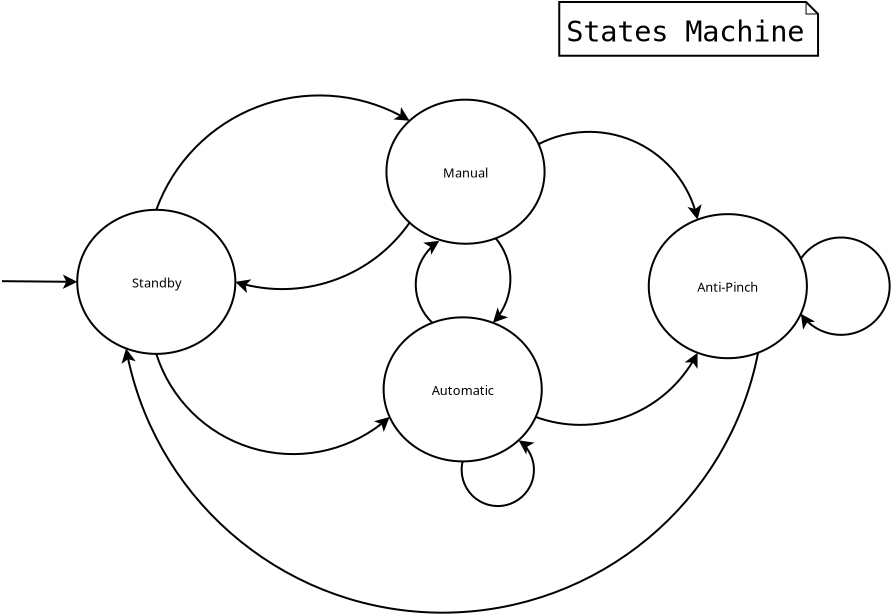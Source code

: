 <?xml version="1.0" encoding="UTF-8"?>
<dia:diagram xmlns:dia="http://www.lysator.liu.se/~alla/dia/">
  <dia:layer name="Fondo" visible="true" active="true">
    <dia:object type="Flowchart - Ellipse" version="0" id="O0">
      <dia:attribute name="obj_pos">
        <dia:point val="3.707,10.761"/>
      </dia:attribute>
      <dia:attribute name="obj_bb">
        <dia:rectangle val="3.657,10.711;11.664,18.014"/>
      </dia:attribute>
      <dia:attribute name="elem_corner">
        <dia:point val="3.707,10.761"/>
      </dia:attribute>
      <dia:attribute name="elem_width">
        <dia:real val="7.907"/>
      </dia:attribute>
      <dia:attribute name="elem_height">
        <dia:real val="7.203"/>
      </dia:attribute>
      <dia:attribute name="show_background">
        <dia:boolean val="true"/>
      </dia:attribute>
      <dia:attribute name="padding">
        <dia:real val="0.354"/>
      </dia:attribute>
      <dia:attribute name="text">
        <dia:composite type="text">
          <dia:attribute name="string">
            <dia:string>#Standby#</dia:string>
          </dia:attribute>
          <dia:attribute name="font">
            <dia:font family="sans" style="0" name="Helvetica"/>
          </dia:attribute>
          <dia:attribute name="height">
            <dia:real val="0.8"/>
          </dia:attribute>
          <dia:attribute name="pos">
            <dia:point val="7.66,14.603"/>
          </dia:attribute>
          <dia:attribute name="color">
            <dia:color val="#000000"/>
          </dia:attribute>
          <dia:attribute name="alignment">
            <dia:enum val="1"/>
          </dia:attribute>
        </dia:composite>
      </dia:attribute>
    </dia:object>
    <dia:object type="Flowchart - Ellipse" version="0" id="O1">
      <dia:attribute name="obj_pos">
        <dia:point val="19.167,5.254"/>
      </dia:attribute>
      <dia:attribute name="obj_bb">
        <dia:rectangle val="19.117,5.204;27.124,12.508"/>
      </dia:attribute>
      <dia:attribute name="elem_corner">
        <dia:point val="19.167,5.254"/>
      </dia:attribute>
      <dia:attribute name="elem_width">
        <dia:real val="7.907"/>
      </dia:attribute>
      <dia:attribute name="elem_height">
        <dia:real val="7.203"/>
      </dia:attribute>
      <dia:attribute name="show_background">
        <dia:boolean val="true"/>
      </dia:attribute>
      <dia:attribute name="padding">
        <dia:real val="0.354"/>
      </dia:attribute>
      <dia:attribute name="text">
        <dia:composite type="text">
          <dia:attribute name="string">
            <dia:string>#Manual#</dia:string>
          </dia:attribute>
          <dia:attribute name="font">
            <dia:font family="sans" style="0" name="Helvetica"/>
          </dia:attribute>
          <dia:attribute name="height">
            <dia:real val="0.8"/>
          </dia:attribute>
          <dia:attribute name="pos">
            <dia:point val="23.12,9.096"/>
          </dia:attribute>
          <dia:attribute name="color">
            <dia:color val="#000000"/>
          </dia:attribute>
          <dia:attribute name="alignment">
            <dia:enum val="1"/>
          </dia:attribute>
        </dia:composite>
      </dia:attribute>
    </dia:object>
    <dia:object type="Flowchart - Ellipse" version="0" id="O2">
      <dia:attribute name="obj_pos">
        <dia:point val="19.026,16.137"/>
      </dia:attribute>
      <dia:attribute name="obj_bb">
        <dia:rectangle val="18.976,16.087;26.982,23.39"/>
      </dia:attribute>
      <dia:attribute name="elem_corner">
        <dia:point val="19.026,16.137"/>
      </dia:attribute>
      <dia:attribute name="elem_width">
        <dia:real val="7.907"/>
      </dia:attribute>
      <dia:attribute name="elem_height">
        <dia:real val="7.203"/>
      </dia:attribute>
      <dia:attribute name="show_background">
        <dia:boolean val="true"/>
      </dia:attribute>
      <dia:attribute name="padding">
        <dia:real val="0.354"/>
      </dia:attribute>
      <dia:attribute name="text">
        <dia:composite type="text">
          <dia:attribute name="string">
            <dia:string>#Automatic#</dia:string>
          </dia:attribute>
          <dia:attribute name="font">
            <dia:font family="sans" style="0" name="Helvetica"/>
          </dia:attribute>
          <dia:attribute name="height">
            <dia:real val="0.8"/>
          </dia:attribute>
          <dia:attribute name="pos">
            <dia:point val="22.979,19.979"/>
          </dia:attribute>
          <dia:attribute name="color">
            <dia:color val="#000000"/>
          </dia:attribute>
          <dia:attribute name="alignment">
            <dia:enum val="1"/>
          </dia:attribute>
        </dia:composite>
      </dia:attribute>
    </dia:object>
    <dia:object type="Flowchart - Ellipse" version="0" id="O3">
      <dia:attribute name="obj_pos">
        <dia:point val="32.284,10.977"/>
      </dia:attribute>
      <dia:attribute name="obj_bb">
        <dia:rectangle val="32.234,10.927;40.24,18.231"/>
      </dia:attribute>
      <dia:attribute name="elem_corner">
        <dia:point val="32.284,10.977"/>
      </dia:attribute>
      <dia:attribute name="elem_width">
        <dia:real val="7.907"/>
      </dia:attribute>
      <dia:attribute name="elem_height">
        <dia:real val="7.203"/>
      </dia:attribute>
      <dia:attribute name="show_background">
        <dia:boolean val="true"/>
      </dia:attribute>
      <dia:attribute name="padding">
        <dia:real val="0.354"/>
      </dia:attribute>
      <dia:attribute name="text">
        <dia:composite type="text">
          <dia:attribute name="string">
            <dia:string>#Anti-Pinch#</dia:string>
          </dia:attribute>
          <dia:attribute name="font">
            <dia:font family="sans" style="0" name="Helvetica"/>
          </dia:attribute>
          <dia:attribute name="height">
            <dia:real val="0.8"/>
          </dia:attribute>
          <dia:attribute name="pos">
            <dia:point val="36.237,14.819"/>
          </dia:attribute>
          <dia:attribute name="color">
            <dia:color val="#000000"/>
          </dia:attribute>
          <dia:attribute name="alignment">
            <dia:enum val="1"/>
          </dia:attribute>
        </dia:composite>
      </dia:attribute>
    </dia:object>
    <dia:object type="Standard - Arc" version="0" id="O4">
      <dia:attribute name="obj_pos">
        <dia:point val="7.66,10.761"/>
      </dia:attribute>
      <dia:attribute name="obj_bb">
        <dia:rectangle val="7.597,4.992;20.389,10.825"/>
      </dia:attribute>
      <dia:attribute name="conn_endpoints">
        <dia:point val="7.66,10.761"/>
        <dia:point val="20.325,6.309"/>
      </dia:attribute>
      <dia:attribute name="curve_distance">
        <dia:real val="-3.183"/>
      </dia:attribute>
      <dia:attribute name="line_width">
        <dia:real val="0.1"/>
      </dia:attribute>
      <dia:attribute name="end_arrow">
        <dia:enum val="22"/>
      </dia:attribute>
      <dia:attribute name="end_arrow_length">
        <dia:real val="0.5"/>
      </dia:attribute>
      <dia:attribute name="end_arrow_width">
        <dia:real val="0.5"/>
      </dia:attribute>
      <dia:connections>
        <dia:connection handle="0" to="O0" connection="4"/>
        <dia:connection handle="1" to="O1" connection="6"/>
      </dia:connections>
    </dia:object>
    <dia:object type="Standard - Arc" version="0" id="O5">
      <dia:attribute name="obj_pos">
        <dia:point val="7.66,17.964"/>
      </dia:attribute>
      <dia:attribute name="obj_bb">
        <dia:rectangle val="7.599,17.903;19.388,23.026"/>
      </dia:attribute>
      <dia:attribute name="conn_endpoints">
        <dia:point val="7.66,17.964"/>
        <dia:point val="19.326,21.117"/>
      </dia:attribute>
      <dia:attribute name="curve_distance">
        <dia:real val="3.301"/>
      </dia:attribute>
      <dia:attribute name="line_width">
        <dia:real val="0.1"/>
      </dia:attribute>
      <dia:attribute name="end_arrow">
        <dia:enum val="22"/>
      </dia:attribute>
      <dia:attribute name="end_arrow_length">
        <dia:real val="0.5"/>
      </dia:attribute>
      <dia:attribute name="end_arrow_width">
        <dia:real val="0.5"/>
      </dia:attribute>
      <dia:connections>
        <dia:connection handle="0" to="O0" connection="12"/>
        <dia:connection handle="1" to="O2" connection="9"/>
      </dia:connections>
    </dia:object>
    <dia:object type="Standard - Arc" version="0" id="O6">
      <dia:attribute name="obj_pos">
        <dia:point val="22.979,23.34"/>
      </dia:attribute>
      <dia:attribute name="obj_bb">
        <dia:rectangle val="22.878,22.221;26.594,25.623"/>
      </dia:attribute>
      <dia:attribute name="conn_endpoints">
        <dia:point val="22.979,23.34"/>
        <dia:point val="25.774,22.285"/>
      </dia:attribute>
      <dia:attribute name="curve_distance">
        <dia:real val="2.826"/>
      </dia:attribute>
      <dia:attribute name="line_width">
        <dia:real val="0.1"/>
      </dia:attribute>
      <dia:attribute name="end_arrow">
        <dia:enum val="22"/>
      </dia:attribute>
      <dia:attribute name="end_arrow_length">
        <dia:real val="0.5"/>
      </dia:attribute>
      <dia:attribute name="end_arrow_width">
        <dia:real val="0.5"/>
      </dia:attribute>
      <dia:connections>
        <dia:connection handle="0" to="O2" connection="12"/>
        <dia:connection handle="1" to="O2" connection="14"/>
      </dia:connections>
    </dia:object>
    <dia:object type="Standard - Arc" version="0" id="O7">
      <dia:attribute name="obj_pos">
        <dia:point val="26.773,7.478"/>
      </dia:attribute>
      <dia:attribute name="obj_bb">
        <dia:rectangle val="26.706,6.812;34.928,11.318"/>
      </dia:attribute>
      <dia:attribute name="conn_endpoints">
        <dia:point val="26.773,7.478"/>
        <dia:point val="34.724,11.252"/>
      </dia:attribute>
      <dia:attribute name="curve_distance">
        <dia:real val="-2.178"/>
      </dia:attribute>
      <dia:attribute name="line_width">
        <dia:real val="0.1"/>
      </dia:attribute>
      <dia:attribute name="end_arrow">
        <dia:enum val="22"/>
      </dia:attribute>
      <dia:attribute name="end_arrow_length">
        <dia:real val="0.5"/>
      </dia:attribute>
      <dia:attribute name="end_arrow_width">
        <dia:real val="0.5"/>
      </dia:attribute>
      <dia:connections>
        <dia:connection handle="0" to="O1" connection="1"/>
        <dia:connection handle="1" to="O3" connection="5"/>
      </dia:connections>
    </dia:object>
    <dia:object type="Standard - Arc" version="0" id="O8">
      <dia:attribute name="obj_pos">
        <dia:point val="26.631,21.117"/>
      </dia:attribute>
      <dia:attribute name="obj_bb">
        <dia:rectangle val="26.566,17.842;34.789,21.563"/>
      </dia:attribute>
      <dia:attribute name="conn_endpoints">
        <dia:point val="26.631,21.117"/>
        <dia:point val="34.724,17.907"/>
      </dia:attribute>
      <dia:attribute name="curve_distance">
        <dia:real val="1.657"/>
      </dia:attribute>
      <dia:attribute name="line_width">
        <dia:real val="0.1"/>
      </dia:attribute>
      <dia:attribute name="end_arrow">
        <dia:enum val="22"/>
      </dia:attribute>
      <dia:attribute name="end_arrow_length">
        <dia:real val="0.5"/>
      </dia:attribute>
      <dia:attribute name="end_arrow_width">
        <dia:real val="0.5"/>
      </dia:attribute>
      <dia:connections>
        <dia:connection handle="0" to="O2" connection="15"/>
        <dia:connection handle="1" to="O3" connection="11"/>
      </dia:connections>
    </dia:object>
    <dia:object type="Standard - Arc" version="0" id="O9">
      <dia:attribute name="obj_pos">
        <dia:point val="37.75,17.907"/>
      </dia:attribute>
      <dia:attribute name="obj_bb">
        <dia:rectangle val="5.92,17.64;37.8,30.953"/>
      </dia:attribute>
      <dia:attribute name="conn_endpoints">
        <dia:point val="37.75,17.907"/>
        <dia:point val="6.148,17.69"/>
      </dia:attribute>
      <dia:attribute name="curve_distance">
        <dia:real val="-13.105"/>
      </dia:attribute>
      <dia:attribute name="line_width">
        <dia:real val="0.1"/>
      </dia:attribute>
      <dia:attribute name="end_arrow">
        <dia:enum val="22"/>
      </dia:attribute>
      <dia:attribute name="end_arrow_length">
        <dia:real val="0.5"/>
      </dia:attribute>
      <dia:attribute name="end_arrow_width">
        <dia:real val="0.5"/>
      </dia:attribute>
      <dia:connections>
        <dia:connection handle="0" to="O3" connection="13"/>
        <dia:connection handle="1" to="O0" connection="11"/>
      </dia:connections>
    </dia:object>
    <dia:object type="Standard - Arc" version="0" id="O10">
      <dia:attribute name="obj_pos">
        <dia:point val="20.325,11.403"/>
      </dia:attribute>
      <dia:attribute name="obj_bb">
        <dia:rectangle val="11.55,11.339;20.388,14.926"/>
      </dia:attribute>
      <dia:attribute name="conn_endpoints">
        <dia:point val="20.325,11.403"/>
        <dia:point val="11.614,14.363"/>
      </dia:attribute>
      <dia:attribute name="curve_distance">
        <dia:real val="-1.509"/>
      </dia:attribute>
      <dia:attribute name="line_width">
        <dia:real val="0.1"/>
      </dia:attribute>
      <dia:attribute name="end_arrow">
        <dia:enum val="22"/>
      </dia:attribute>
      <dia:attribute name="end_arrow_length">
        <dia:real val="0.5"/>
      </dia:attribute>
      <dia:attribute name="end_arrow_width">
        <dia:real val="0.5"/>
      </dia:attribute>
      <dia:connections>
        <dia:connection handle="0" to="O1" connection="10"/>
        <dia:connection handle="1" to="O0" connection="0"/>
      </dia:connections>
    </dia:object>
    <dia:object type="Standard - Arc" version="0" id="O11">
      <dia:attribute name="obj_pos">
        <dia:point val="21.81,12.311"/>
      </dia:attribute>
      <dia:attribute name="obj_bb">
        <dia:rectangle val="20.582,12.257;21.864,16.465"/>
      </dia:attribute>
      <dia:attribute name="conn_endpoints">
        <dia:point val="21.81,12.311"/>
        <dia:point val="21.466,16.411"/>
      </dia:attribute>
      <dia:attribute name="curve_distance">
        <dia:real val="1.0"/>
      </dia:attribute>
      <dia:attribute name="line_width">
        <dia:real val="0.1"/>
      </dia:attribute>
      <dia:attribute name="start_arrow">
        <dia:enum val="22"/>
      </dia:attribute>
      <dia:attribute name="start_arrow_length">
        <dia:real val="0.5"/>
      </dia:attribute>
      <dia:attribute name="start_arrow_width">
        <dia:real val="0.5"/>
      </dia:attribute>
      <dia:connections>
        <dia:connection handle="1" to="O2" connection="5"/>
      </dia:connections>
    </dia:object>
    <dia:object type="Standard - Arc" version="0" id="O12">
      <dia:attribute name="obj_pos">
        <dia:point val="24.633,12.184"/>
      </dia:attribute>
      <dia:attribute name="obj_bb">
        <dia:rectangle val="24.44,12.132;25.416,16.463"/>
      </dia:attribute>
      <dia:attribute name="conn_endpoints">
        <dia:point val="24.633,12.184"/>
        <dia:point val="24.492,16.411"/>
      </dia:attribute>
      <dia:attribute name="curve_distance">
        <dia:real val="-0.802"/>
      </dia:attribute>
      <dia:attribute name="line_width">
        <dia:real val="0.1"/>
      </dia:attribute>
      <dia:attribute name="end_arrow">
        <dia:enum val="22"/>
      </dia:attribute>
      <dia:attribute name="end_arrow_length">
        <dia:real val="0.5"/>
      </dia:attribute>
      <dia:attribute name="end_arrow_width">
        <dia:real val="0.5"/>
      </dia:attribute>
      <dia:connections>
        <dia:connection handle="0" to="O1" connection="13"/>
        <dia:connection handle="1" to="O2" connection="3"/>
      </dia:connections>
    </dia:object>
    <dia:object type="Standard - Line" version="0" id="O13">
      <dia:attribute name="obj_pos">
        <dia:point val="-0.054,14.328"/>
      </dia:attribute>
      <dia:attribute name="obj_bb">
        <dia:rectangle val="-0.105,13.995;3.819,14.719"/>
      </dia:attribute>
      <dia:attribute name="conn_endpoints">
        <dia:point val="-0.054,14.328"/>
        <dia:point val="3.707,14.363"/>
      </dia:attribute>
      <dia:attribute name="numcp">
        <dia:int val="1"/>
      </dia:attribute>
      <dia:attribute name="end_arrow">
        <dia:enum val="22"/>
      </dia:attribute>
      <dia:attribute name="end_arrow_length">
        <dia:real val="0.5"/>
      </dia:attribute>
      <dia:attribute name="end_arrow_width">
        <dia:real val="0.5"/>
      </dia:attribute>
      <dia:connections>
        <dia:connection handle="1" to="O0" connection="8"/>
      </dia:connections>
    </dia:object>
    <dia:object type="UML - Note" version="0" id="O14">
      <dia:attribute name="obj_pos">
        <dia:point val="27.808,0.37"/>
      </dia:attribute>
      <dia:attribute name="obj_bb">
        <dia:rectangle val="27.758,0.32;40.763,3.107"/>
      </dia:attribute>
      <dia:attribute name="meta">
        <dia:composite type="dict"/>
      </dia:attribute>
      <dia:attribute name="elem_corner">
        <dia:point val="27.808,0.37"/>
      </dia:attribute>
      <dia:attribute name="elem_width">
        <dia:real val="12.905"/>
      </dia:attribute>
      <dia:attribute name="elem_height">
        <dia:real val="2.688"/>
      </dia:attribute>
      <dia:attribute name="line_width">
        <dia:real val="0.1"/>
      </dia:attribute>
      <dia:attribute name="line_colour">
        <dia:color val="#000000"/>
      </dia:attribute>
      <dia:attribute name="fill_colour">
        <dia:color val="#ffffff"/>
      </dia:attribute>
      <dia:attribute name="text">
        <dia:composite type="text">
          <dia:attribute name="string">
            <dia:string>#States Machine#</dia:string>
          </dia:attribute>
          <dia:attribute name="font">
            <dia:font family="monospace" style="0" name="Courier"/>
          </dia:attribute>
          <dia:attribute name="height">
            <dia:real val="1.788"/>
          </dia:attribute>
          <dia:attribute name="pos">
            <dia:point val="28.158,2.21"/>
          </dia:attribute>
          <dia:attribute name="color">
            <dia:color val="#000000"/>
          </dia:attribute>
          <dia:attribute name="alignment">
            <dia:enum val="0"/>
          </dia:attribute>
        </dia:composite>
      </dia:attribute>
    </dia:object>
    <dia:object type="Standard - Arc" version="0" id="O15">
      <dia:attribute name="obj_pos">
        <dia:point val="39.889,13.201"/>
      </dia:attribute>
      <dia:attribute name="obj_bb">
        <dia:rectangle val="39.84,12.095;44.379,17.063"/>
      </dia:attribute>
      <dia:attribute name="conn_endpoints">
        <dia:point val="39.889,13.201"/>
        <dia:point val="39.889,15.957"/>
      </dia:attribute>
      <dia:attribute name="curve_distance">
        <dia:real val="-4.44"/>
      </dia:attribute>
      <dia:attribute name="line_width">
        <dia:real val="0.1"/>
      </dia:attribute>
      <dia:attribute name="end_arrow">
        <dia:enum val="22"/>
      </dia:attribute>
      <dia:attribute name="end_arrow_length">
        <dia:real val="0.5"/>
      </dia:attribute>
      <dia:attribute name="end_arrow_width">
        <dia:real val="0.5"/>
      </dia:attribute>
      <dia:connections>
        <dia:connection handle="0" to="O3" connection="1"/>
        <dia:connection handle="1" to="O3" connection="15"/>
      </dia:connections>
    </dia:object>
  </dia:layer>
</dia:diagram>
